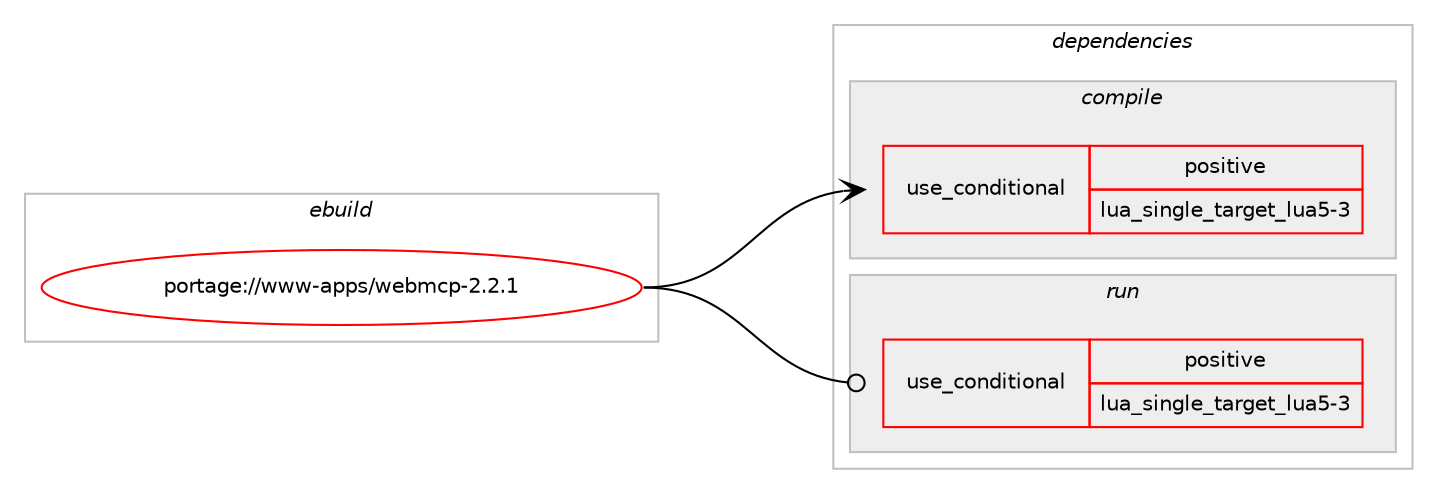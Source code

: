 digraph prolog {

# *************
# Graph options
# *************

newrank=true;
concentrate=true;
compound=true;
graph [rankdir=LR,fontname=Helvetica,fontsize=10,ranksep=1.5];#, ranksep=2.5, nodesep=0.2];
edge  [arrowhead=vee];
node  [fontname=Helvetica,fontsize=10];

# **********
# The ebuild
# **********

subgraph cluster_leftcol {
color=gray;
rank=same;
label=<<i>ebuild</i>>;
id [label="portage://www-apps/webmcp-2.2.1", color=red, width=4, href="../www-apps/webmcp-2.2.1.svg"];
}

# ****************
# The dependencies
# ****************

subgraph cluster_midcol {
color=gray;
label=<<i>dependencies</i>>;
subgraph cluster_compile {
fillcolor="#eeeeee";
style=filled;
label=<<i>compile</i>>;
subgraph cond1012 {
dependency1818 [label=<<TABLE BORDER="0" CELLBORDER="1" CELLSPACING="0" CELLPADDING="4"><TR><TD ROWSPAN="3" CELLPADDING="10">use_conditional</TD></TR><TR><TD>positive</TD></TR><TR><TD>lua_single_target_lua5-3</TD></TR></TABLE>>, shape=none, color=red];
# *** BEGIN UNKNOWN DEPENDENCY TYPE (TODO) ***
# dependency1818 -> package_dependency(portage://www-apps/webmcp-2.2.1,install,no,dev-lang,lua,none,[,,],[slot(5.3)],[])
# *** END UNKNOWN DEPENDENCY TYPE (TODO) ***

}
id:e -> dependency1818:w [weight=20,style="solid",arrowhead="vee"];
# *** BEGIN UNKNOWN DEPENDENCY TYPE (TODO) ***
# id -> package_dependency(portage://www-apps/webmcp-2.2.1,install,no,dev-db,postgresql,none,[,,],any_same_slot,[])
# *** END UNKNOWN DEPENDENCY TYPE (TODO) ***

}
subgraph cluster_compileandrun {
fillcolor="#eeeeee";
style=filled;
label=<<i>compile and run</i>>;
}
subgraph cluster_run {
fillcolor="#eeeeee";
style=filled;
label=<<i>run</i>>;
subgraph cond1013 {
dependency1819 [label=<<TABLE BORDER="0" CELLBORDER="1" CELLSPACING="0" CELLPADDING="4"><TR><TD ROWSPAN="3" CELLPADDING="10">use_conditional</TD></TR><TR><TD>positive</TD></TR><TR><TD>lua_single_target_lua5-3</TD></TR></TABLE>>, shape=none, color=red];
# *** BEGIN UNKNOWN DEPENDENCY TYPE (TODO) ***
# dependency1819 -> package_dependency(portage://www-apps/webmcp-2.2.1,run,no,dev-lang,lua,none,[,,],[slot(5.3)],[])
# *** END UNKNOWN DEPENDENCY TYPE (TODO) ***

}
id:e -> dependency1819:w [weight=20,style="solid",arrowhead="odot"];
# *** BEGIN UNKNOWN DEPENDENCY TYPE (TODO) ***
# id -> package_dependency(portage://www-apps/webmcp-2.2.1,run,no,dev-db,postgresql,none,[,,],any_same_slot,[])
# *** END UNKNOWN DEPENDENCY TYPE (TODO) ***

}
}

# **************
# The candidates
# **************

subgraph cluster_choices {
rank=same;
color=gray;
label=<<i>candidates</i>>;

}

}
